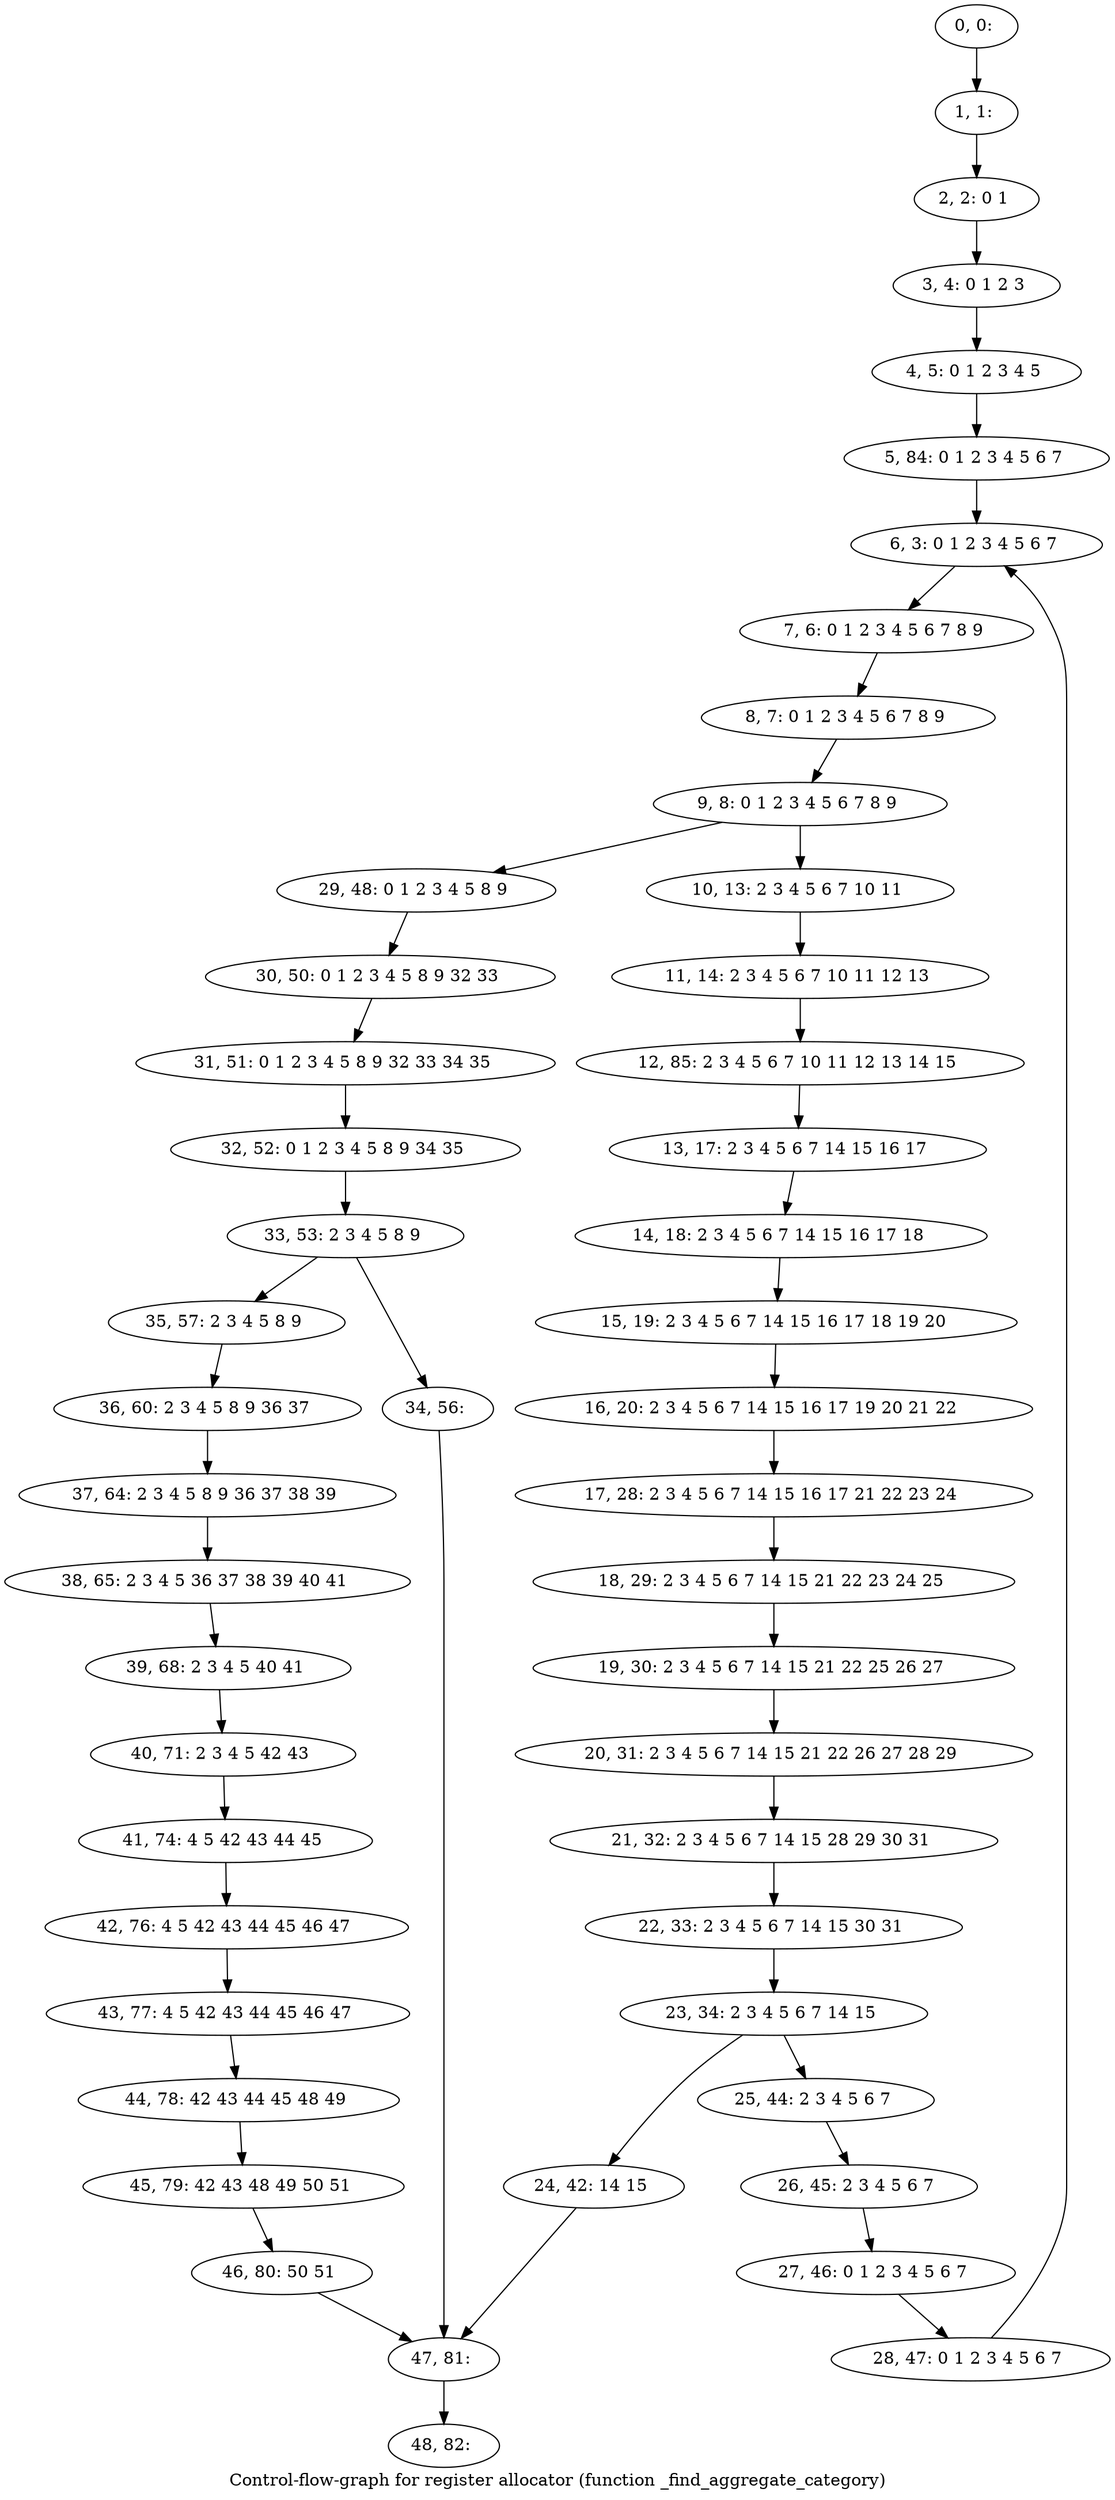 digraph G {
graph [label="Control-flow-graph for register allocator (function _find_aggregate_category)"]
0[label="0, 0: "];
1[label="1, 1: "];
2[label="2, 2: 0 1 "];
3[label="3, 4: 0 1 2 3 "];
4[label="4, 5: 0 1 2 3 4 5 "];
5[label="5, 84: 0 1 2 3 4 5 6 7 "];
6[label="6, 3: 0 1 2 3 4 5 6 7 "];
7[label="7, 6: 0 1 2 3 4 5 6 7 8 9 "];
8[label="8, 7: 0 1 2 3 4 5 6 7 8 9 "];
9[label="9, 8: 0 1 2 3 4 5 6 7 8 9 "];
10[label="10, 13: 2 3 4 5 6 7 10 11 "];
11[label="11, 14: 2 3 4 5 6 7 10 11 12 13 "];
12[label="12, 85: 2 3 4 5 6 7 10 11 12 13 14 15 "];
13[label="13, 17: 2 3 4 5 6 7 14 15 16 17 "];
14[label="14, 18: 2 3 4 5 6 7 14 15 16 17 18 "];
15[label="15, 19: 2 3 4 5 6 7 14 15 16 17 18 19 20 "];
16[label="16, 20: 2 3 4 5 6 7 14 15 16 17 19 20 21 22 "];
17[label="17, 28: 2 3 4 5 6 7 14 15 16 17 21 22 23 24 "];
18[label="18, 29: 2 3 4 5 6 7 14 15 21 22 23 24 25 "];
19[label="19, 30: 2 3 4 5 6 7 14 15 21 22 25 26 27 "];
20[label="20, 31: 2 3 4 5 6 7 14 15 21 22 26 27 28 29 "];
21[label="21, 32: 2 3 4 5 6 7 14 15 28 29 30 31 "];
22[label="22, 33: 2 3 4 5 6 7 14 15 30 31 "];
23[label="23, 34: 2 3 4 5 6 7 14 15 "];
24[label="24, 42: 14 15 "];
25[label="25, 44: 2 3 4 5 6 7 "];
26[label="26, 45: 2 3 4 5 6 7 "];
27[label="27, 46: 0 1 2 3 4 5 6 7 "];
28[label="28, 47: 0 1 2 3 4 5 6 7 "];
29[label="29, 48: 0 1 2 3 4 5 8 9 "];
30[label="30, 50: 0 1 2 3 4 5 8 9 32 33 "];
31[label="31, 51: 0 1 2 3 4 5 8 9 32 33 34 35 "];
32[label="32, 52: 0 1 2 3 4 5 8 9 34 35 "];
33[label="33, 53: 2 3 4 5 8 9 "];
34[label="34, 56: "];
35[label="35, 57: 2 3 4 5 8 9 "];
36[label="36, 60: 2 3 4 5 8 9 36 37 "];
37[label="37, 64: 2 3 4 5 8 9 36 37 38 39 "];
38[label="38, 65: 2 3 4 5 36 37 38 39 40 41 "];
39[label="39, 68: 2 3 4 5 40 41 "];
40[label="40, 71: 2 3 4 5 42 43 "];
41[label="41, 74: 4 5 42 43 44 45 "];
42[label="42, 76: 4 5 42 43 44 45 46 47 "];
43[label="43, 77: 4 5 42 43 44 45 46 47 "];
44[label="44, 78: 42 43 44 45 48 49 "];
45[label="45, 79: 42 43 48 49 50 51 "];
46[label="46, 80: 50 51 "];
47[label="47, 81: "];
48[label="48, 82: "];
0->1 ;
1->2 ;
2->3 ;
3->4 ;
4->5 ;
5->6 ;
6->7 ;
7->8 ;
8->9 ;
9->10 ;
9->29 ;
10->11 ;
11->12 ;
12->13 ;
13->14 ;
14->15 ;
15->16 ;
16->17 ;
17->18 ;
18->19 ;
19->20 ;
20->21 ;
21->22 ;
22->23 ;
23->24 ;
23->25 ;
24->47 ;
25->26 ;
26->27 ;
27->28 ;
28->6 ;
29->30 ;
30->31 ;
31->32 ;
32->33 ;
33->34 ;
33->35 ;
34->47 ;
35->36 ;
36->37 ;
37->38 ;
38->39 ;
39->40 ;
40->41 ;
41->42 ;
42->43 ;
43->44 ;
44->45 ;
45->46 ;
46->47 ;
47->48 ;
}
